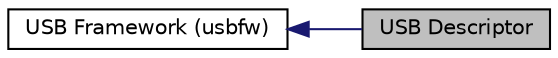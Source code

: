 digraph "USB Descriptor"
{
  edge [fontname="Helvetica",fontsize="10",labelfontname="Helvetica",labelfontsize="10"];
  node [fontname="Helvetica",fontsize="10",shape=record];
  rankdir=LR;
  Node1 [label="USB Framework (usbfw)",height=0.2,width=0.4,color="black", fillcolor="white", style="filled",URL="$group__module__usb__framework.html",tooltip="This module contains USB status and descriptor structs. "];
  Node0 [label="USB Descriptor",height=0.2,width=0.4,color="black", fillcolor="grey75", style="filled" fontcolor="black"];
  Node1->Node0 [shape=plaintext, color="midnightblue", dir="back", style="solid"];
}
